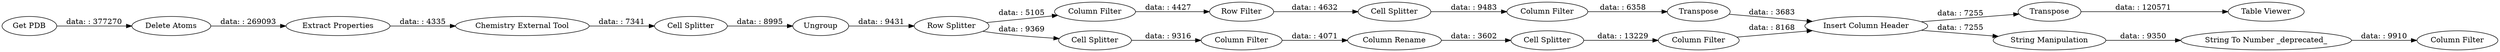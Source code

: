 digraph {
	"-122860949655141621_15144" [label="Column Filter"]
	"-122860949655141621_15139" [label="Row Splitter"]
	"-122860949655141621_15190" [label="Chemistry External Tool"]
	"-122860949655141621_15153" [label="Column Rename"]
	"-122860949655141621_15148" [label=Transpose]
	"-122860949655141621_15198" [label="Cell Splitter"]
	"-122860949655141621_15197" [label="Cell Splitter"]
	"-122860949655141621_15146" [label=Transpose]
	"-122860949655141621_15192" [label="Cell Splitter"]
	"-122860949655141621_15189" [label="Table Viewer"]
	"-122860949655141621_15132" [label=Ungroup]
	"-122860949655141621_9764" [label="Get PDB"]
	"-122860949655141621_15143" [label="Column Filter"]
	"-122860949655141621_15145" [label="Row Filter"]
	"-122860949655141621_15147" [label="Insert Column Header"]
	"-122860949655141621_15182" [label="String Manipulation"]
	"-122860949655141621_15152" [label="Column Filter"]
	"-122860949655141621_15183" [label="String To Number _deprecated_"]
	"-122860949655141621_15196" [label="Cell Splitter"]
	"-122860949655141621_15150" [label="Column Filter"]
	"-122860949655141621_15193" [label="Extract Properties"]
	"-122860949655141621_15181" [label="Column Filter"]
	"-122860949655141621_9766" [label="Delete Atoms"]
	"-122860949655141621_15143" -> "-122860949655141621_15145" [label="data: : 4427"]
	"-122860949655141621_15146" -> "-122860949655141621_15147" [label="data: : 3683"]
	"-122860949655141621_15198" -> "-122860949655141621_15152" [label="data: : 13229"]
	"-122860949655141621_15147" -> "-122860949655141621_15148" [label="data: : 7255"]
	"-122860949655141621_15150" -> "-122860949655141621_15146" [label="data: : 6358"]
	"-122860949655141621_15183" -> "-122860949655141621_15181" [label="data: : 9910"]
	"-122860949655141621_15190" -> "-122860949655141621_15192" [label="data: : 7341"]
	"-122860949655141621_15153" -> "-122860949655141621_15198" [label="data: : 3602"]
	"-122860949655141621_15197" -> "-122860949655141621_15150" [label="data: : 9483"]
	"-122860949655141621_15148" -> "-122860949655141621_15189" [label="data: : 120571"]
	"-122860949655141621_15144" -> "-122860949655141621_15153" [label="data: : 4071"]
	"-122860949655141621_15139" -> "-122860949655141621_15196" [label="data: : 9369"]
	"-122860949655141621_15193" -> "-122860949655141621_15190" [label="data: : 4335"]
	"-122860949655141621_15147" -> "-122860949655141621_15182" [label="data: : 7255"]
	"-122860949655141621_9766" -> "-122860949655141621_15193" [label="data: : 269093"]
	"-122860949655141621_15145" -> "-122860949655141621_15197" [label="data: : 4632"]
	"-122860949655141621_15192" -> "-122860949655141621_15132" [label="data: : 8995"]
	"-122860949655141621_15132" -> "-122860949655141621_15139" [label="data: : 9431"]
	"-122860949655141621_15152" -> "-122860949655141621_15147" [label="data: : 8168"]
	"-122860949655141621_15196" -> "-122860949655141621_15144" [label="data: : 9316"]
	"-122860949655141621_9764" -> "-122860949655141621_9766" [label="data: : 377270"]
	"-122860949655141621_15139" -> "-122860949655141621_15143" [label="data: : 5105"]
	"-122860949655141621_15182" -> "-122860949655141621_15183" [label="data: : 9350"]
	rankdir=LR
}
